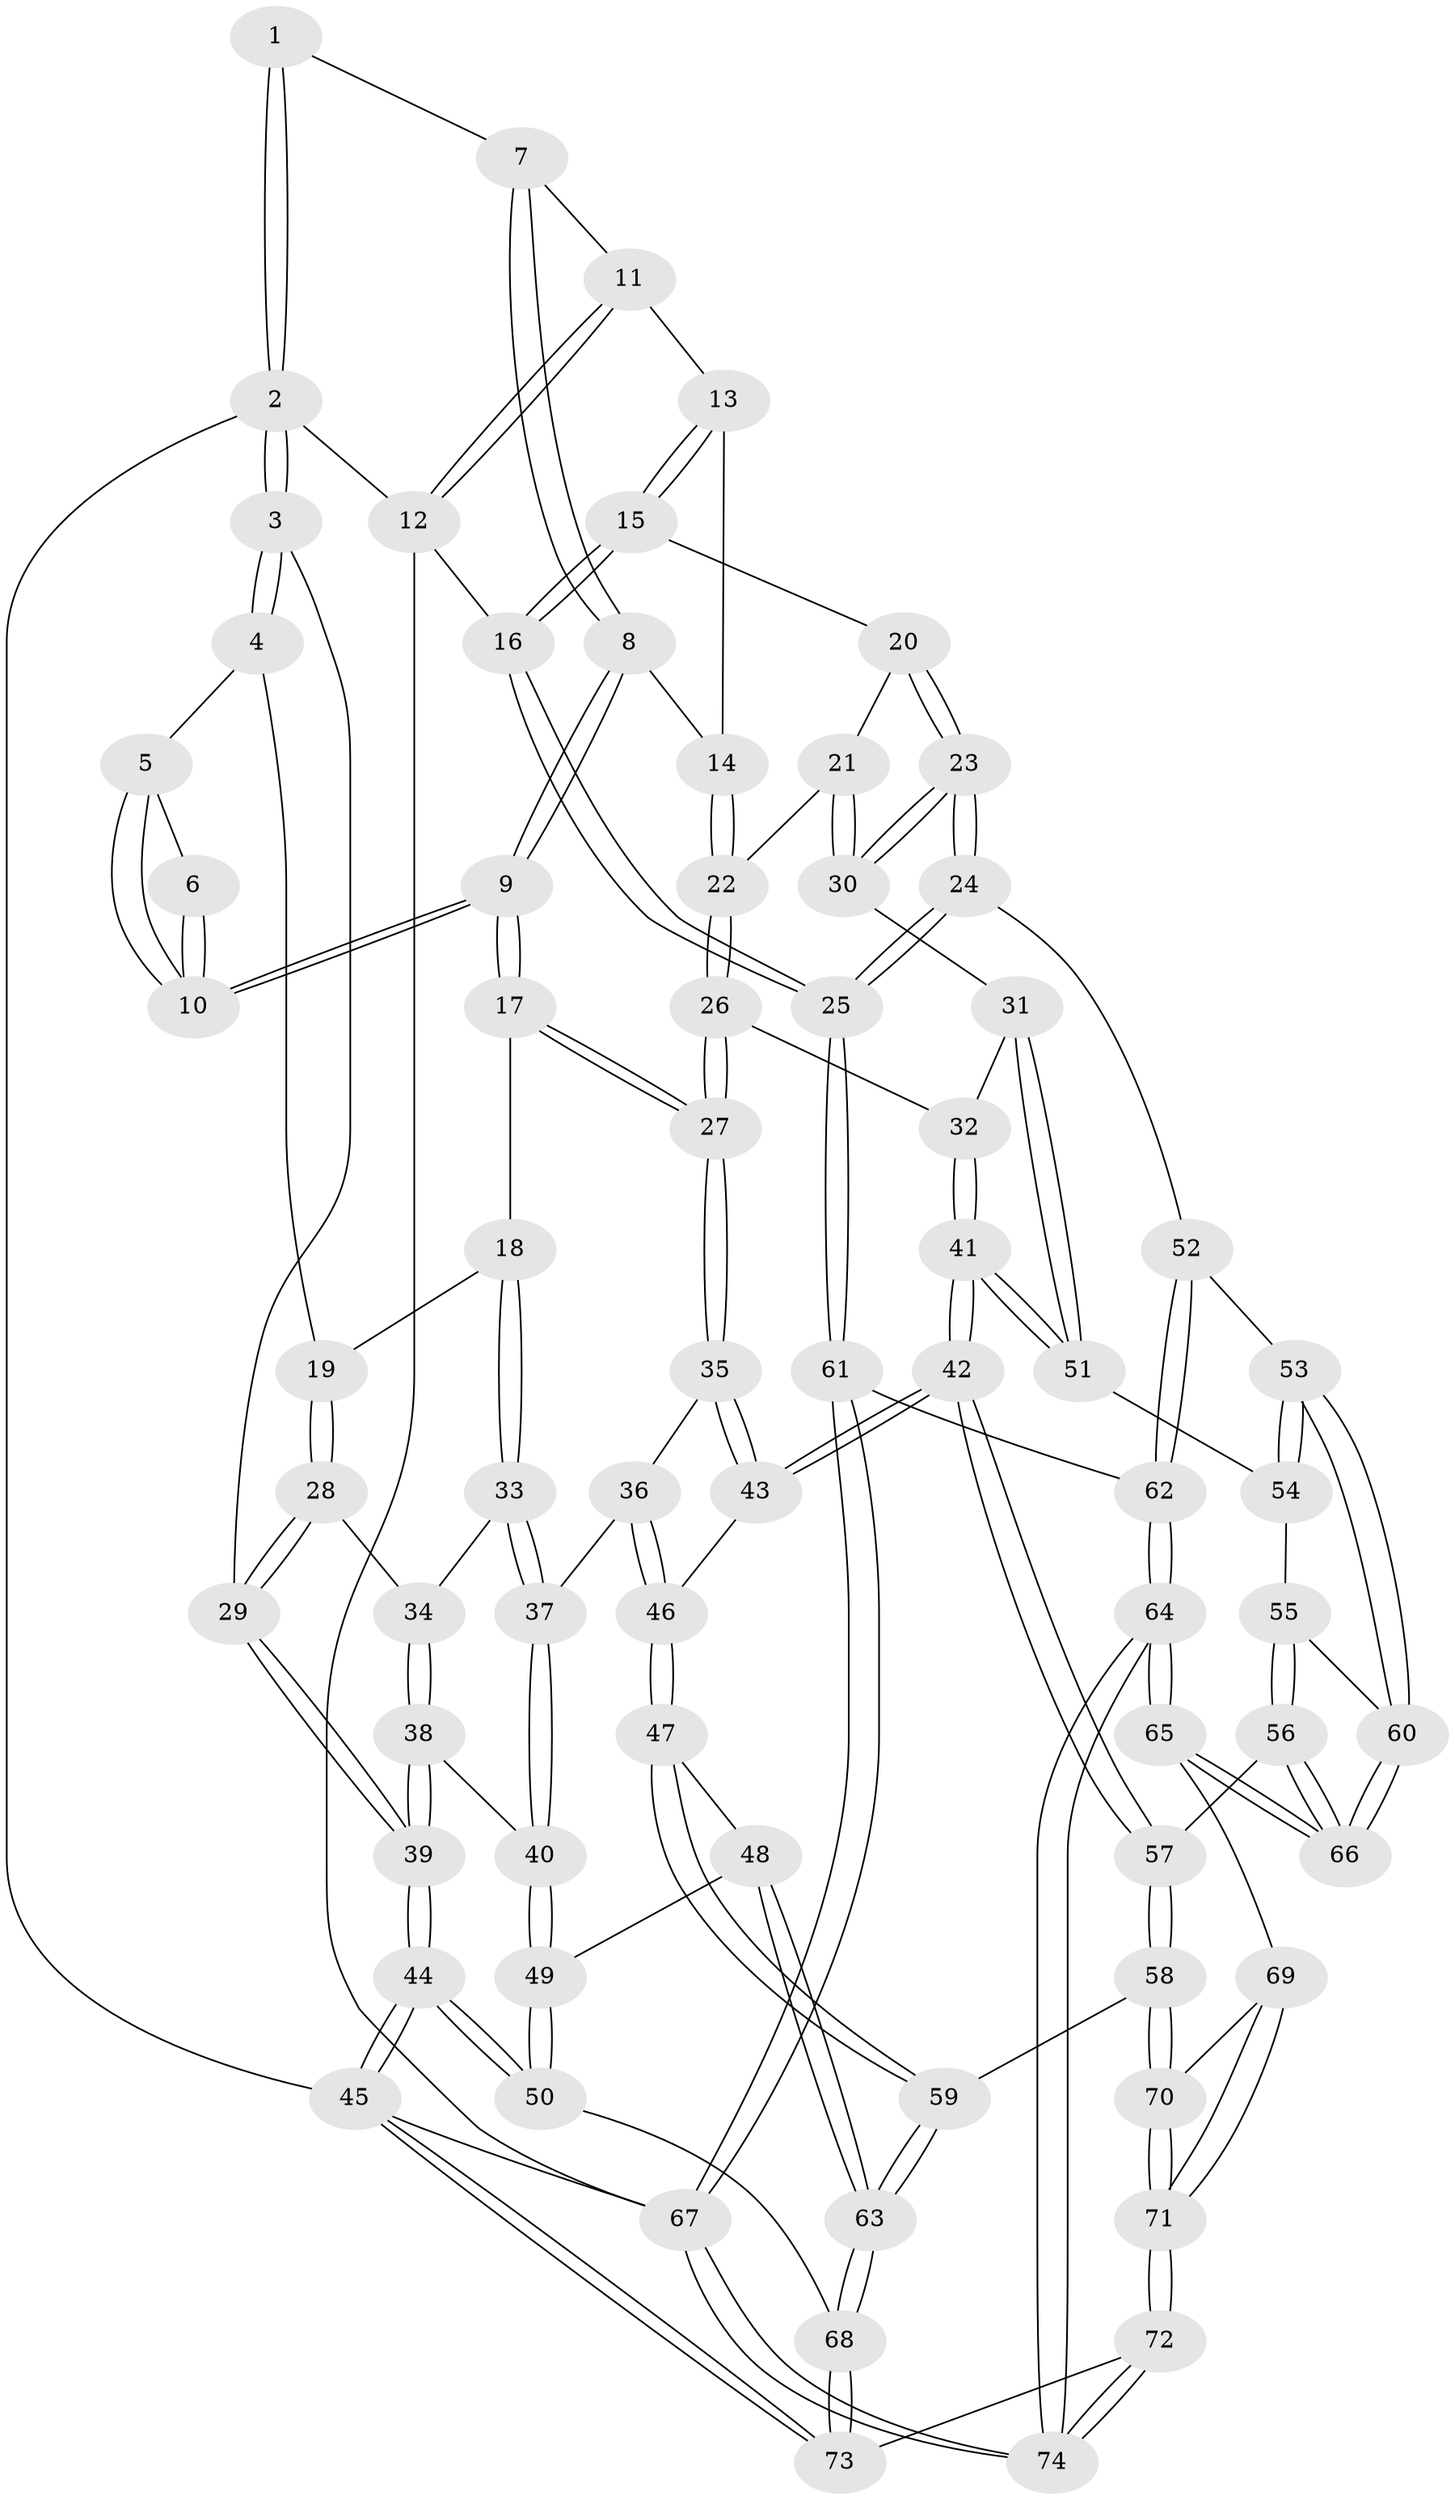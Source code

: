 // coarse degree distribution, {3: 0.09302325581395349, 8: 0.023255813953488372, 6: 0.16279069767441862, 4: 0.37209302325581395, 2: 0.06976744186046512, 5: 0.27906976744186046}
// Generated by graph-tools (version 1.1) at 2025/52/02/27/25 19:52:42]
// undirected, 74 vertices, 182 edges
graph export_dot {
graph [start="1"]
  node [color=gray90,style=filled];
  1 [pos="+0.33558882888305674+0"];
  2 [pos="+0+0"];
  3 [pos="+0+0"];
  4 [pos="+0.21561820269135798+0.09063515797871712"];
  5 [pos="+0.2223034908963415+0.08388902211920703"];
  6 [pos="+0.31281714467542787+0"];
  7 [pos="+0.6331995025051216+0"];
  8 [pos="+0.42024695364455256+0.1307408850924364"];
  9 [pos="+0.40406549381832907+0.1413039446391507"];
  10 [pos="+0.3848747295170744+0.11458510404251972"];
  11 [pos="+0.6463853115591568+0"];
  12 [pos="+1+0"];
  13 [pos="+0.6612785410511037+0"];
  14 [pos="+0.5398848760565363+0.12741536840349646"];
  15 [pos="+0.7262131784626267+0.028661155231121734"];
  16 [pos="+1+0.1558499845101667"];
  17 [pos="+0.39580717242844393+0.17571989780899697"];
  18 [pos="+0.2663672980692163+0.20676350379481165"];
  19 [pos="+0.22367977104161252+0.15480789149356772"];
  20 [pos="+0.7272860669909323+0.07590467063820644"];
  21 [pos="+0.6421276605079874+0.18863163615502054"];
  22 [pos="+0.5818635135959218+0.20756591537424646"];
  23 [pos="+0.9245906955814882+0.3697536404601857"];
  24 [pos="+0.9819506892792743+0.38027599268298495"];
  25 [pos="+1+0.3705013846733071"];
  26 [pos="+0.5082170171390371+0.30782490616294456"];
  27 [pos="+0.4736301187705678+0.3135756630402141"];
  28 [pos="+0.057546502116873156+0.22301446288626905"];
  29 [pos="+0+0.05972092501404464"];
  30 [pos="+0.777669250648936+0.39442921425407135"];
  31 [pos="+0.7353770234782933+0.4130502407844062"];
  32 [pos="+0.518475813619876+0.3131286236760918"];
  33 [pos="+0.23955281926117936+0.2979787954061586"];
  34 [pos="+0.061078912868324654+0.2270980818023252"];
  35 [pos="+0.4721507113676268+0.3154746781167552"];
  36 [pos="+0.3536414177269392+0.378278056891393"];
  37 [pos="+0.24833436792721184+0.33924600773174096"];
  38 [pos="+0.10719425325068127+0.38138731741273185"];
  39 [pos="+0+0.41496960702570546"];
  40 [pos="+0.16010054739424934+0.4192508400105707"];
  41 [pos="+0.5887799350473568+0.5371975517367465"];
  42 [pos="+0.5517624946010379+0.5672950949814362"];
  43 [pos="+0.506198505675567+0.5352824243527611"];
  44 [pos="+0+0.7192315760444863"];
  45 [pos="+0+1"];
  46 [pos="+0.3470907908248346+0.5313647104900072"];
  47 [pos="+0.3346814940702055+0.5438006643152422"];
  48 [pos="+0.29012294357445667+0.5611647063265021"];
  49 [pos="+0.15226283889538594+0.5582710636094333"];
  50 [pos="+0.14527752742577674+0.5645664676041492"];
  51 [pos="+0.7109291961193561+0.448600670068249"];
  52 [pos="+0.8683483815273124+0.5776222615273847"];
  53 [pos="+0.7637298482291125+0.6350230770018903"];
  54 [pos="+0.7226929665050997+0.5447469494226079"];
  55 [pos="+0.6849243706588233+0.6281063954068433"];
  56 [pos="+0.5731498248262799+0.6575563461283445"];
  57 [pos="+0.557551945171429+0.65274503114947"];
  58 [pos="+0.5161893618429488+0.7035608270323824"];
  59 [pos="+0.436181212246871+0.7126480734838158"];
  60 [pos="+0.7558359587002316+0.6542478729662875"];
  61 [pos="+1+0.4971699968739234"];
  62 [pos="+0.854867812681362+0.7751894218793466"];
  63 [pos="+0.32450299516034053+0.7876279149381631"];
  64 [pos="+0.818884068486797+0.8518664196276471"];
  65 [pos="+0.8018516618355979+0.8438585838269516"];
  66 [pos="+0.765542153961982+0.7846712376237241"];
  67 [pos="+1+1"];
  68 [pos="+0.2939707628680531+0.8288331417701289"];
  69 [pos="+0.742400431762359+0.8548984814282224"];
  70 [pos="+0.5389147558201047+0.7925667384184635"];
  71 [pos="+0.4691198054614622+1"];
  72 [pos="+0.3908634222892911+1"];
  73 [pos="+0.19562090536089835+1"];
  74 [pos="+1+1"];
  1 -- 2;
  1 -- 2;
  1 -- 7;
  2 -- 3;
  2 -- 3;
  2 -- 12;
  2 -- 45;
  3 -- 4;
  3 -- 4;
  3 -- 29;
  4 -- 5;
  4 -- 19;
  5 -- 6;
  5 -- 10;
  5 -- 10;
  6 -- 10;
  6 -- 10;
  7 -- 8;
  7 -- 8;
  7 -- 11;
  8 -- 9;
  8 -- 9;
  8 -- 14;
  9 -- 10;
  9 -- 10;
  9 -- 17;
  9 -- 17;
  11 -- 12;
  11 -- 12;
  11 -- 13;
  12 -- 16;
  12 -- 67;
  13 -- 14;
  13 -- 15;
  13 -- 15;
  14 -- 22;
  14 -- 22;
  15 -- 16;
  15 -- 16;
  15 -- 20;
  16 -- 25;
  16 -- 25;
  17 -- 18;
  17 -- 27;
  17 -- 27;
  18 -- 19;
  18 -- 33;
  18 -- 33;
  19 -- 28;
  19 -- 28;
  20 -- 21;
  20 -- 23;
  20 -- 23;
  21 -- 22;
  21 -- 30;
  21 -- 30;
  22 -- 26;
  22 -- 26;
  23 -- 24;
  23 -- 24;
  23 -- 30;
  23 -- 30;
  24 -- 25;
  24 -- 25;
  24 -- 52;
  25 -- 61;
  25 -- 61;
  26 -- 27;
  26 -- 27;
  26 -- 32;
  27 -- 35;
  27 -- 35;
  28 -- 29;
  28 -- 29;
  28 -- 34;
  29 -- 39;
  29 -- 39;
  30 -- 31;
  31 -- 32;
  31 -- 51;
  31 -- 51;
  32 -- 41;
  32 -- 41;
  33 -- 34;
  33 -- 37;
  33 -- 37;
  34 -- 38;
  34 -- 38;
  35 -- 36;
  35 -- 43;
  35 -- 43;
  36 -- 37;
  36 -- 46;
  36 -- 46;
  37 -- 40;
  37 -- 40;
  38 -- 39;
  38 -- 39;
  38 -- 40;
  39 -- 44;
  39 -- 44;
  40 -- 49;
  40 -- 49;
  41 -- 42;
  41 -- 42;
  41 -- 51;
  41 -- 51;
  42 -- 43;
  42 -- 43;
  42 -- 57;
  42 -- 57;
  43 -- 46;
  44 -- 45;
  44 -- 45;
  44 -- 50;
  44 -- 50;
  45 -- 73;
  45 -- 73;
  45 -- 67;
  46 -- 47;
  46 -- 47;
  47 -- 48;
  47 -- 59;
  47 -- 59;
  48 -- 49;
  48 -- 63;
  48 -- 63;
  49 -- 50;
  49 -- 50;
  50 -- 68;
  51 -- 54;
  52 -- 53;
  52 -- 62;
  52 -- 62;
  53 -- 54;
  53 -- 54;
  53 -- 60;
  53 -- 60;
  54 -- 55;
  55 -- 56;
  55 -- 56;
  55 -- 60;
  56 -- 57;
  56 -- 66;
  56 -- 66;
  57 -- 58;
  57 -- 58;
  58 -- 59;
  58 -- 70;
  58 -- 70;
  59 -- 63;
  59 -- 63;
  60 -- 66;
  60 -- 66;
  61 -- 62;
  61 -- 67;
  61 -- 67;
  62 -- 64;
  62 -- 64;
  63 -- 68;
  63 -- 68;
  64 -- 65;
  64 -- 65;
  64 -- 74;
  64 -- 74;
  65 -- 66;
  65 -- 66;
  65 -- 69;
  67 -- 74;
  67 -- 74;
  68 -- 73;
  68 -- 73;
  69 -- 70;
  69 -- 71;
  69 -- 71;
  70 -- 71;
  70 -- 71;
  71 -- 72;
  71 -- 72;
  72 -- 73;
  72 -- 74;
  72 -- 74;
}
